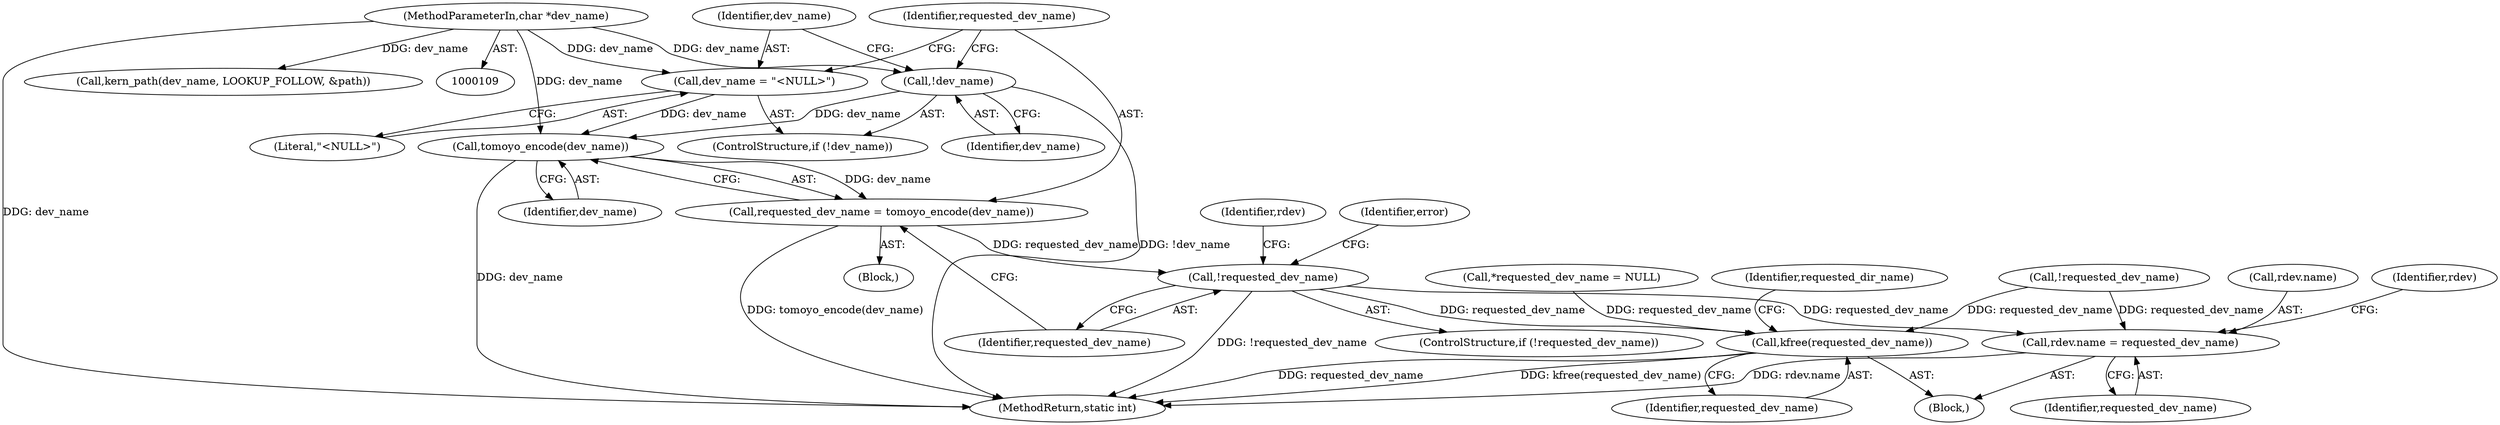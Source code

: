 digraph "0_linux_4e78c724d47e2342aa8fde61f6b8536f662f795f@pointer" {
"1000292" [label="(Call,tomoyo_encode(dev_name))"];
"1000285" [label="(Call,!dev_name)"];
"1000111" [label="(MethodParameterIn,char *dev_name)"];
"1000287" [label="(Call,dev_name = \"<NULL>\")"];
"1000290" [label="(Call,requested_dev_name = tomoyo_encode(dev_name))"];
"1000295" [label="(Call,!requested_dev_name)"];
"1000303" [label="(Call,rdev.name = requested_dev_name)"];
"1000377" [label="(Call,kfree(requested_dev_name))"];
"1000288" [label="(Identifier,dev_name)"];
"1000389" [label="(MethodReturn,static int)"];
"1000283" [label="(Block,)"];
"1000307" [label="(Identifier,requested_dev_name)"];
"1000289" [label="(Literal,\"<NULL>\")"];
"1000305" [label="(Identifier,rdev)"];
"1000291" [label="(Identifier,requested_dev_name)"];
"1000303" [label="(Call,rdev.name = requested_dev_name)"];
"1000287" [label="(Call,dev_name = \"<NULL>\")"];
"1000295" [label="(Call,!requested_dev_name)"];
"1000294" [label="(ControlStructure,if (!requested_dev_name))"];
"1000254" [label="(Call,kern_path(dev_name, LOOKUP_FOLLOW, &path))"];
"1000380" [label="(Identifier,requested_dir_name)"];
"1000304" [label="(Call,rdev.name)"];
"1000296" [label="(Identifier,requested_dev_name)"];
"1000292" [label="(Call,tomoyo_encode(dev_name))"];
"1000284" [label="(ControlStructure,if (!dev_name))"];
"1000115" [label="(Block,)"];
"1000377" [label="(Call,kfree(requested_dev_name))"];
"1000310" [label="(Identifier,rdev)"];
"1000286" [label="(Identifier,dev_name)"];
"1000293" [label="(Identifier,dev_name)"];
"1000378" [label="(Identifier,requested_dev_name)"];
"1000299" [label="(Identifier,error)"];
"1000111" [label="(MethodParameterIn,char *dev_name)"];
"1000285" [label="(Call,!dev_name)"];
"1000290" [label="(Call,requested_dev_name = tomoyo_encode(dev_name))"];
"1000274" [label="(Call,!requested_dev_name)"];
"1000130" [label="(Call,*requested_dev_name = NULL)"];
"1000292" -> "1000290"  [label="AST: "];
"1000292" -> "1000293"  [label="CFG: "];
"1000293" -> "1000292"  [label="AST: "];
"1000290" -> "1000292"  [label="CFG: "];
"1000292" -> "1000389"  [label="DDG: dev_name"];
"1000292" -> "1000290"  [label="DDG: dev_name"];
"1000285" -> "1000292"  [label="DDG: dev_name"];
"1000287" -> "1000292"  [label="DDG: dev_name"];
"1000111" -> "1000292"  [label="DDG: dev_name"];
"1000285" -> "1000284"  [label="AST: "];
"1000285" -> "1000286"  [label="CFG: "];
"1000286" -> "1000285"  [label="AST: "];
"1000288" -> "1000285"  [label="CFG: "];
"1000291" -> "1000285"  [label="CFG: "];
"1000285" -> "1000389"  [label="DDG: !dev_name"];
"1000111" -> "1000285"  [label="DDG: dev_name"];
"1000111" -> "1000109"  [label="AST: "];
"1000111" -> "1000389"  [label="DDG: dev_name"];
"1000111" -> "1000254"  [label="DDG: dev_name"];
"1000111" -> "1000287"  [label="DDG: dev_name"];
"1000287" -> "1000284"  [label="AST: "];
"1000287" -> "1000289"  [label="CFG: "];
"1000288" -> "1000287"  [label="AST: "];
"1000289" -> "1000287"  [label="AST: "];
"1000291" -> "1000287"  [label="CFG: "];
"1000290" -> "1000283"  [label="AST: "];
"1000291" -> "1000290"  [label="AST: "];
"1000296" -> "1000290"  [label="CFG: "];
"1000290" -> "1000389"  [label="DDG: tomoyo_encode(dev_name)"];
"1000290" -> "1000295"  [label="DDG: requested_dev_name"];
"1000295" -> "1000294"  [label="AST: "];
"1000295" -> "1000296"  [label="CFG: "];
"1000296" -> "1000295"  [label="AST: "];
"1000299" -> "1000295"  [label="CFG: "];
"1000305" -> "1000295"  [label="CFG: "];
"1000295" -> "1000389"  [label="DDG: !requested_dev_name"];
"1000295" -> "1000303"  [label="DDG: requested_dev_name"];
"1000295" -> "1000377"  [label="DDG: requested_dev_name"];
"1000303" -> "1000115"  [label="AST: "];
"1000303" -> "1000307"  [label="CFG: "];
"1000304" -> "1000303"  [label="AST: "];
"1000307" -> "1000303"  [label="AST: "];
"1000310" -> "1000303"  [label="CFG: "];
"1000303" -> "1000389"  [label="DDG: rdev.name"];
"1000274" -> "1000303"  [label="DDG: requested_dev_name"];
"1000377" -> "1000115"  [label="AST: "];
"1000377" -> "1000378"  [label="CFG: "];
"1000378" -> "1000377"  [label="AST: "];
"1000380" -> "1000377"  [label="CFG: "];
"1000377" -> "1000389"  [label="DDG: kfree(requested_dev_name)"];
"1000377" -> "1000389"  [label="DDG: requested_dev_name"];
"1000274" -> "1000377"  [label="DDG: requested_dev_name"];
"1000130" -> "1000377"  [label="DDG: requested_dev_name"];
}
